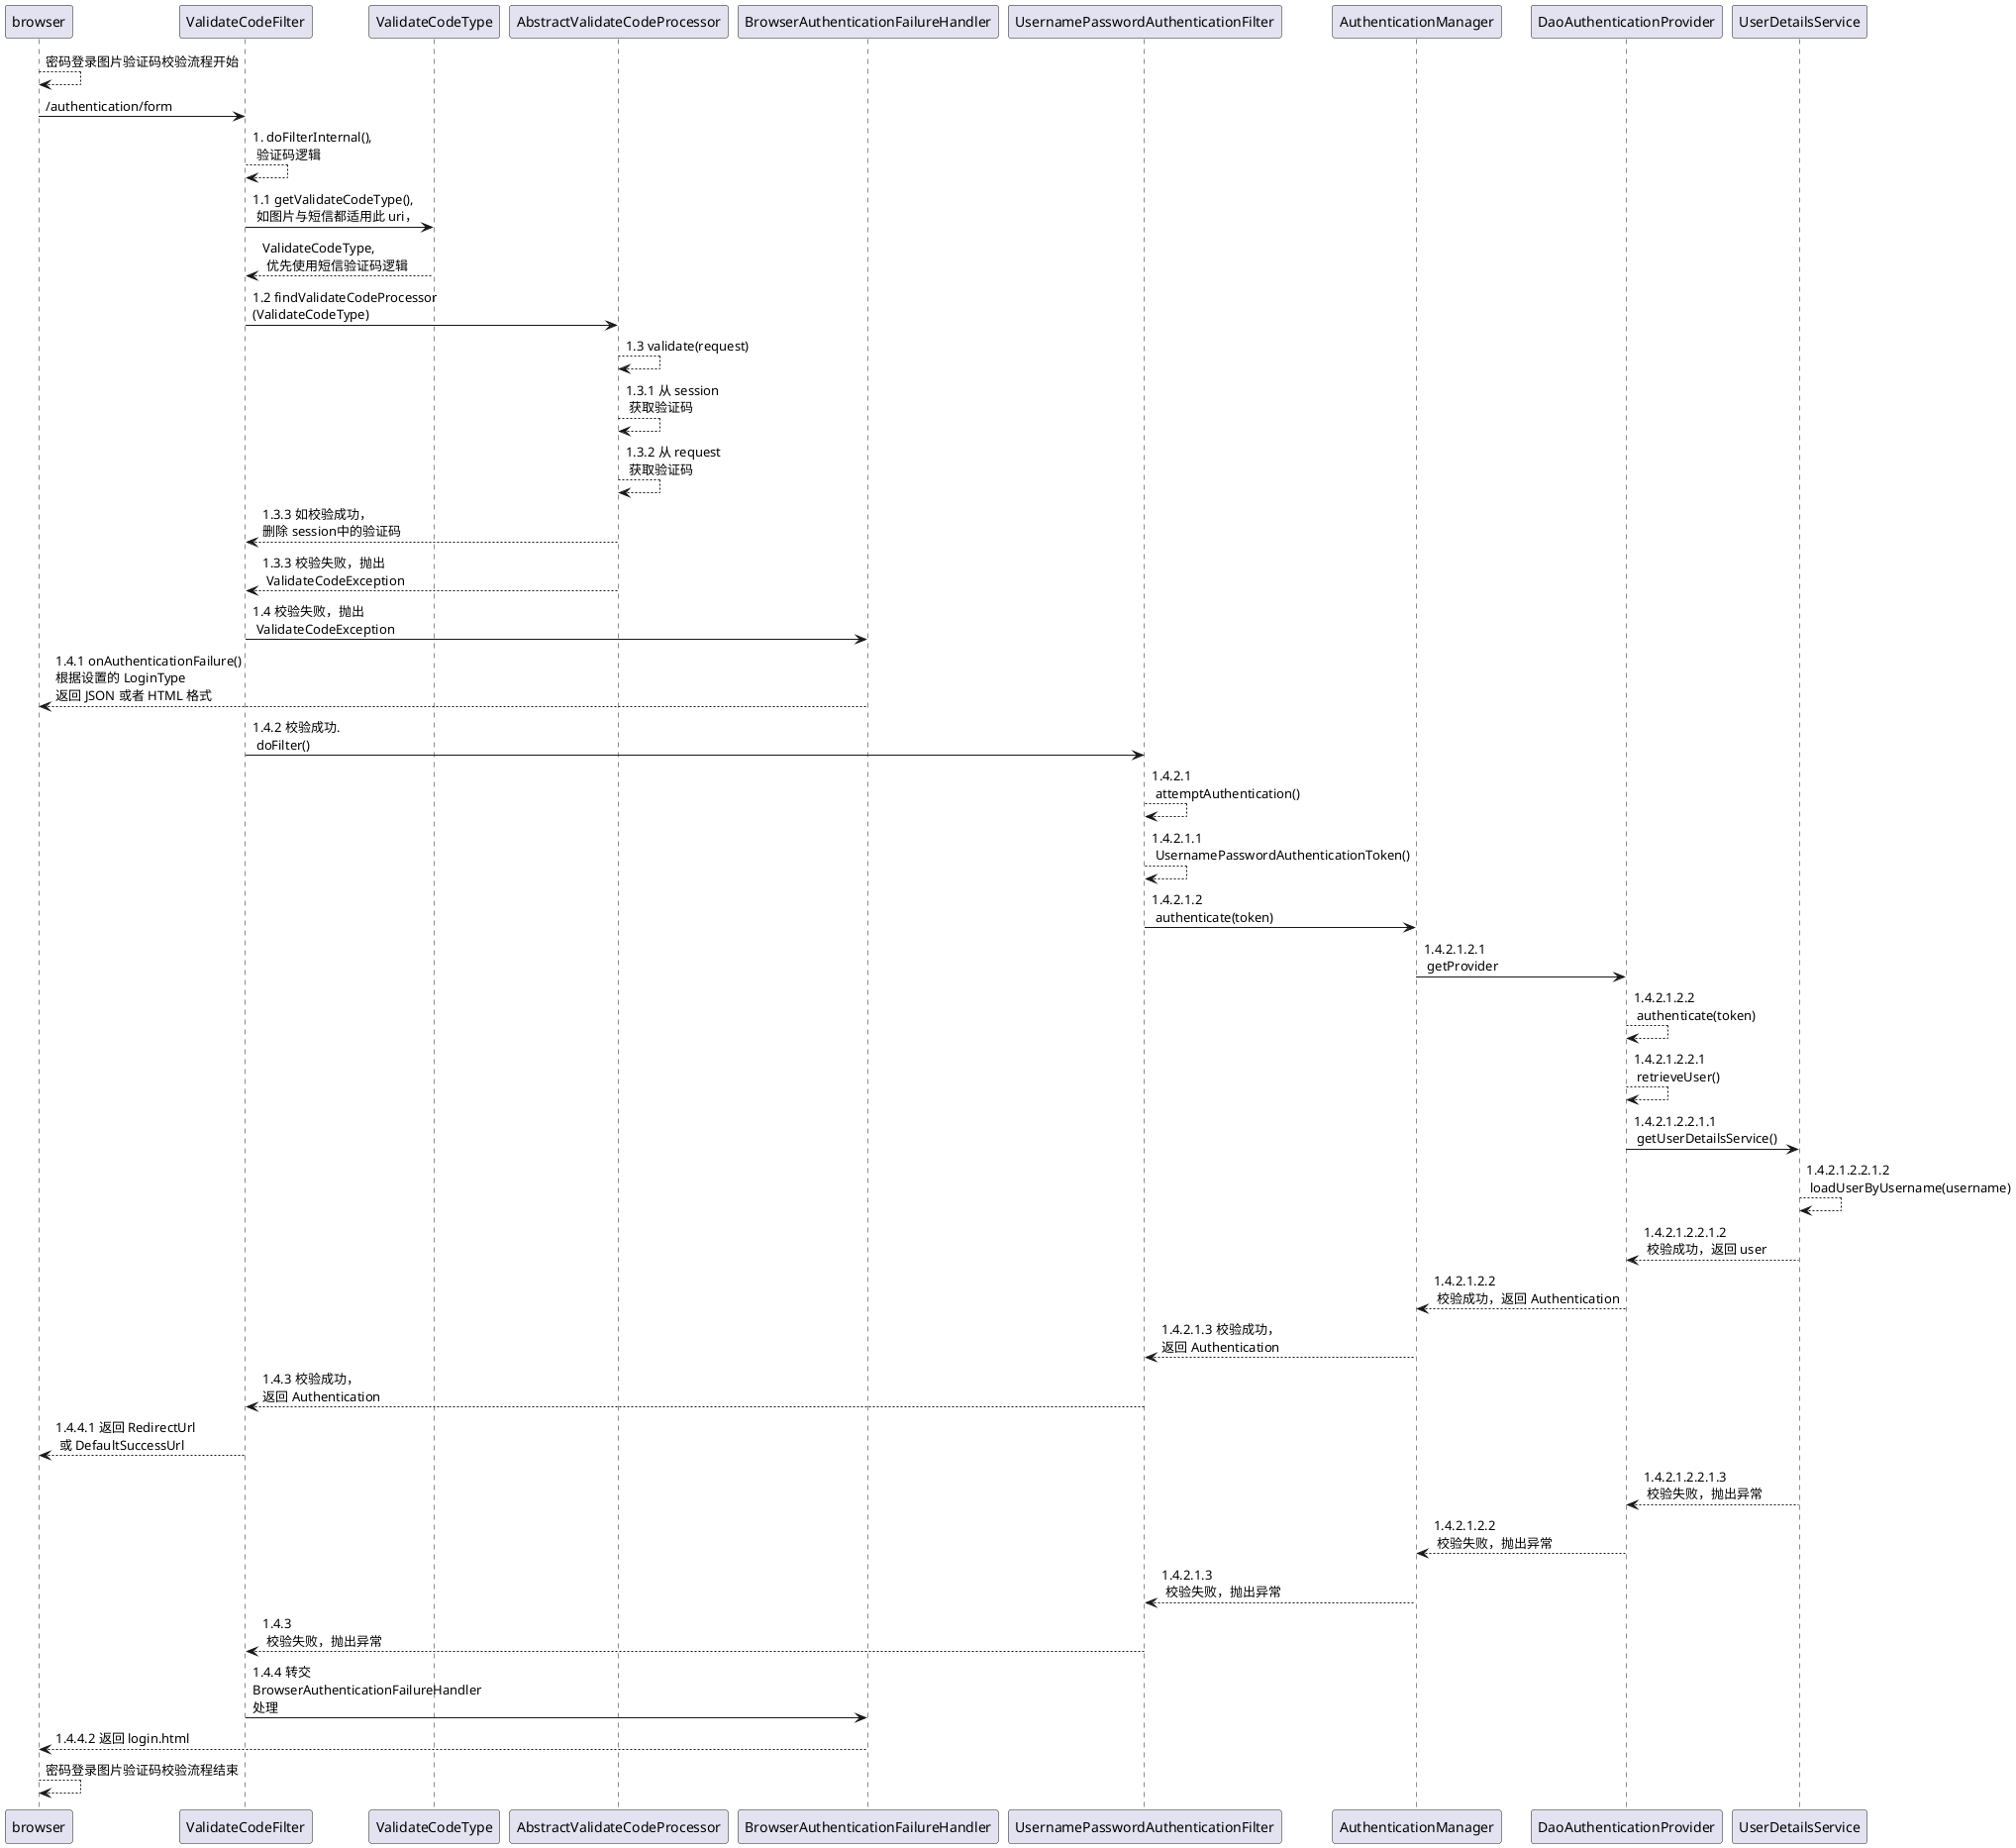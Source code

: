 @startuml

browser --> browser: 密码登录图片验证码校验流程开始

browser -> ValidateCodeFilter: /authentication/form

ValidateCodeFilter --> ValidateCodeFilter: 1. doFilterInternal(),\n 验证码逻辑
ValidateCodeFilter -> ValidateCodeType: 1.1 getValidateCodeType(),\n 如图片与短信都适用此 uri，
ValidateCodeType --> ValidateCodeFilter: ValidateCodeType,\n 优先使用短信验证码逻辑
ValidateCodeFilter -> AbstractValidateCodeProcessor: 1.2 findValidateCodeProcessor\n(ValidateCodeType)

AbstractValidateCodeProcessor --> AbstractValidateCodeProcessor: 1.3 validate(request)
AbstractValidateCodeProcessor --> AbstractValidateCodeProcessor: 1.3.1 从 session\n 获取验证码
AbstractValidateCodeProcessor --> AbstractValidateCodeProcessor: 1.3.2 从 request\n 获取验证码
AbstractValidateCodeProcessor --> ValidateCodeFilter: 1.3.3 如校验成功，\n删除 session中的验证码

AbstractValidateCodeProcessor --> ValidateCodeFilter: 1.3.3 校验失败，抛出\n ValidateCodeException
ValidateCodeFilter -> BrowserAuthenticationFailureHandler: 1.4 校验失败，抛出\n ValidateCodeException
BrowserAuthenticationFailureHandler --> browser: 1.4.1 onAuthenticationFailure()\n根据设置的 LoginType \n返回 JSON 或者 HTML 格式

ValidateCodeFilter -> UsernamePasswordAuthenticationFilter: 1.4.2 校验成功.\n doFilter()
UsernamePasswordAuthenticationFilter --> UsernamePasswordAuthenticationFilter: 1.4.2.1\n attemptAuthentication()
UsernamePasswordAuthenticationFilter --> UsernamePasswordAuthenticationFilter: 1.4.2.1.1 \n UsernamePasswordAuthenticationToken()
UsernamePasswordAuthenticationFilter -> AuthenticationManager: 1.4.2.1.2\n authenticate(token)

AuthenticationManager -> DaoAuthenticationProvider: 1.4.2.1.2.1\n getProvider
DaoAuthenticationProvider --> DaoAuthenticationProvider: 1.4.2.1.2.2\n authenticate(token)
DaoAuthenticationProvider --> DaoAuthenticationProvider: 1.4.2.1.2.2.1\n retrieveUser()
DaoAuthenticationProvider -> UserDetailsService: 1.4.2.1.2.2.1.1\n getUserDetailsService()

UserDetailsService --> UserDetailsService: 1.4.2.1.2.2.1.2\n loadUserByUsername(username)
UserDetailsService --> DaoAuthenticationProvider: 1.4.2.1.2.2.1.2\n 校验成功，返回 user
DaoAuthenticationProvider --> AuthenticationManager: 1.4.2.1.2.2\n 校验成功，返回 Authentication

AuthenticationManager --> UsernamePasswordAuthenticationFilter: 1.4.2.1.3 校验成功，\n返回 Authentication
UsernamePasswordAuthenticationFilter --> ValidateCodeFilter: 1.4.3 校验成功，\n返回 Authentication

ValidateCodeFilter --> browser: 1.4.4.1 返回 RedirectUrl\n 或 DefaultSuccessUrl

UserDetailsService --> DaoAuthenticationProvider: 1.4.2.1.2.2.1.3\n 校验失败，抛出异常
DaoAuthenticationProvider --> AuthenticationManager: 1.4.2.1.2.2\n 校验失败，抛出异常

AuthenticationManager --> UsernamePasswordAuthenticationFilter: 1.4.2.1.3\n 校验失败，抛出异常
UsernamePasswordAuthenticationFilter --> ValidateCodeFilter: 1.4.3\n 校验失败，抛出异常
ValidateCodeFilter -> BrowserAuthenticationFailureHandler: 1.4.4 转交\nBrowserAuthenticationFailureHandler\n处理
BrowserAuthenticationFailureHandler --> browser: 1.4.4.2 返回 login.html

browser --> browser: 密码登录图片验证码校验流程结束

@enduml